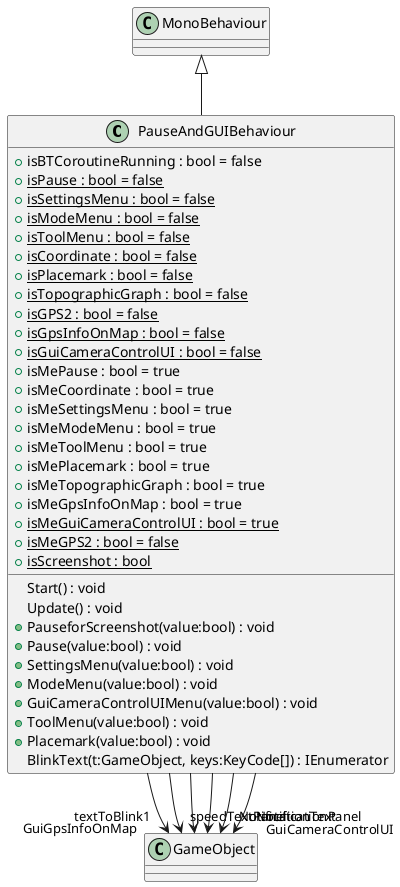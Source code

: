 @startuml
class PauseAndGUIBehaviour {
    + isBTCoroutineRunning : bool = false
    + {static} isPause : bool = false
    + {static} isSettingsMenu : bool = false
    + {static} isModeMenu : bool = false
    + {static} isToolMenu : bool = false
    + {static} isCoordinate : bool = false
    + {static} isPlacemark : bool = false
    + {static} isTopographicGraph : bool = false
    + {static} isGPS2 : bool = false
    + {static} isGpsInfoOnMap : bool = false
    + {static} isGuiCameraControlUI : bool = false
    + isMePause : bool = true
    + isMeCoordinate : bool = true
    + isMeSettingsMenu : bool = true
    + isMeModeMenu : bool = true
    + isMeToolMenu : bool = true
    + isMePlacemark : bool = true
    + isMeTopographicGraph : bool = true
    + isMeGpsInfoOnMap : bool = true
    + {static} isMeGuiCameraControlUI : bool = true
    + {static} isMeGPS2 : bool = false
    + {static} isScreenshot : bool
    Start() : void
    Update() : void
    + PauseforScreenshot(value:bool) : void
    + Pause(value:bool) : void
    + SettingsMenu(value:bool) : void
    + ModeMenu(value:bool) : void
    + GuiCameraControlUIMenu(value:bool) : void
    + ToolMenu(value:bool) : void
    + Placemark(value:bool) : void
    BlinkText(t:GameObject, keys:KeyCode[]) : IEnumerator
}
MonoBehaviour <|-- PauseAndGUIBehaviour
PauseAndGUIBehaviour --> "textToBlink1" GameObject
PauseAndGUIBehaviour --> "speedTextPanel" GameObject
PauseAndGUIBehaviour --> "GuiGpsInfoOnMap" GameObject
PauseAndGUIBehaviour --> "GuiCameraControlUI" GameObject
PauseAndGUIBehaviour --> "NotificationText" GameObject
PauseAndGUIBehaviour --> "NotificationPanel" GameObject
@enduml
